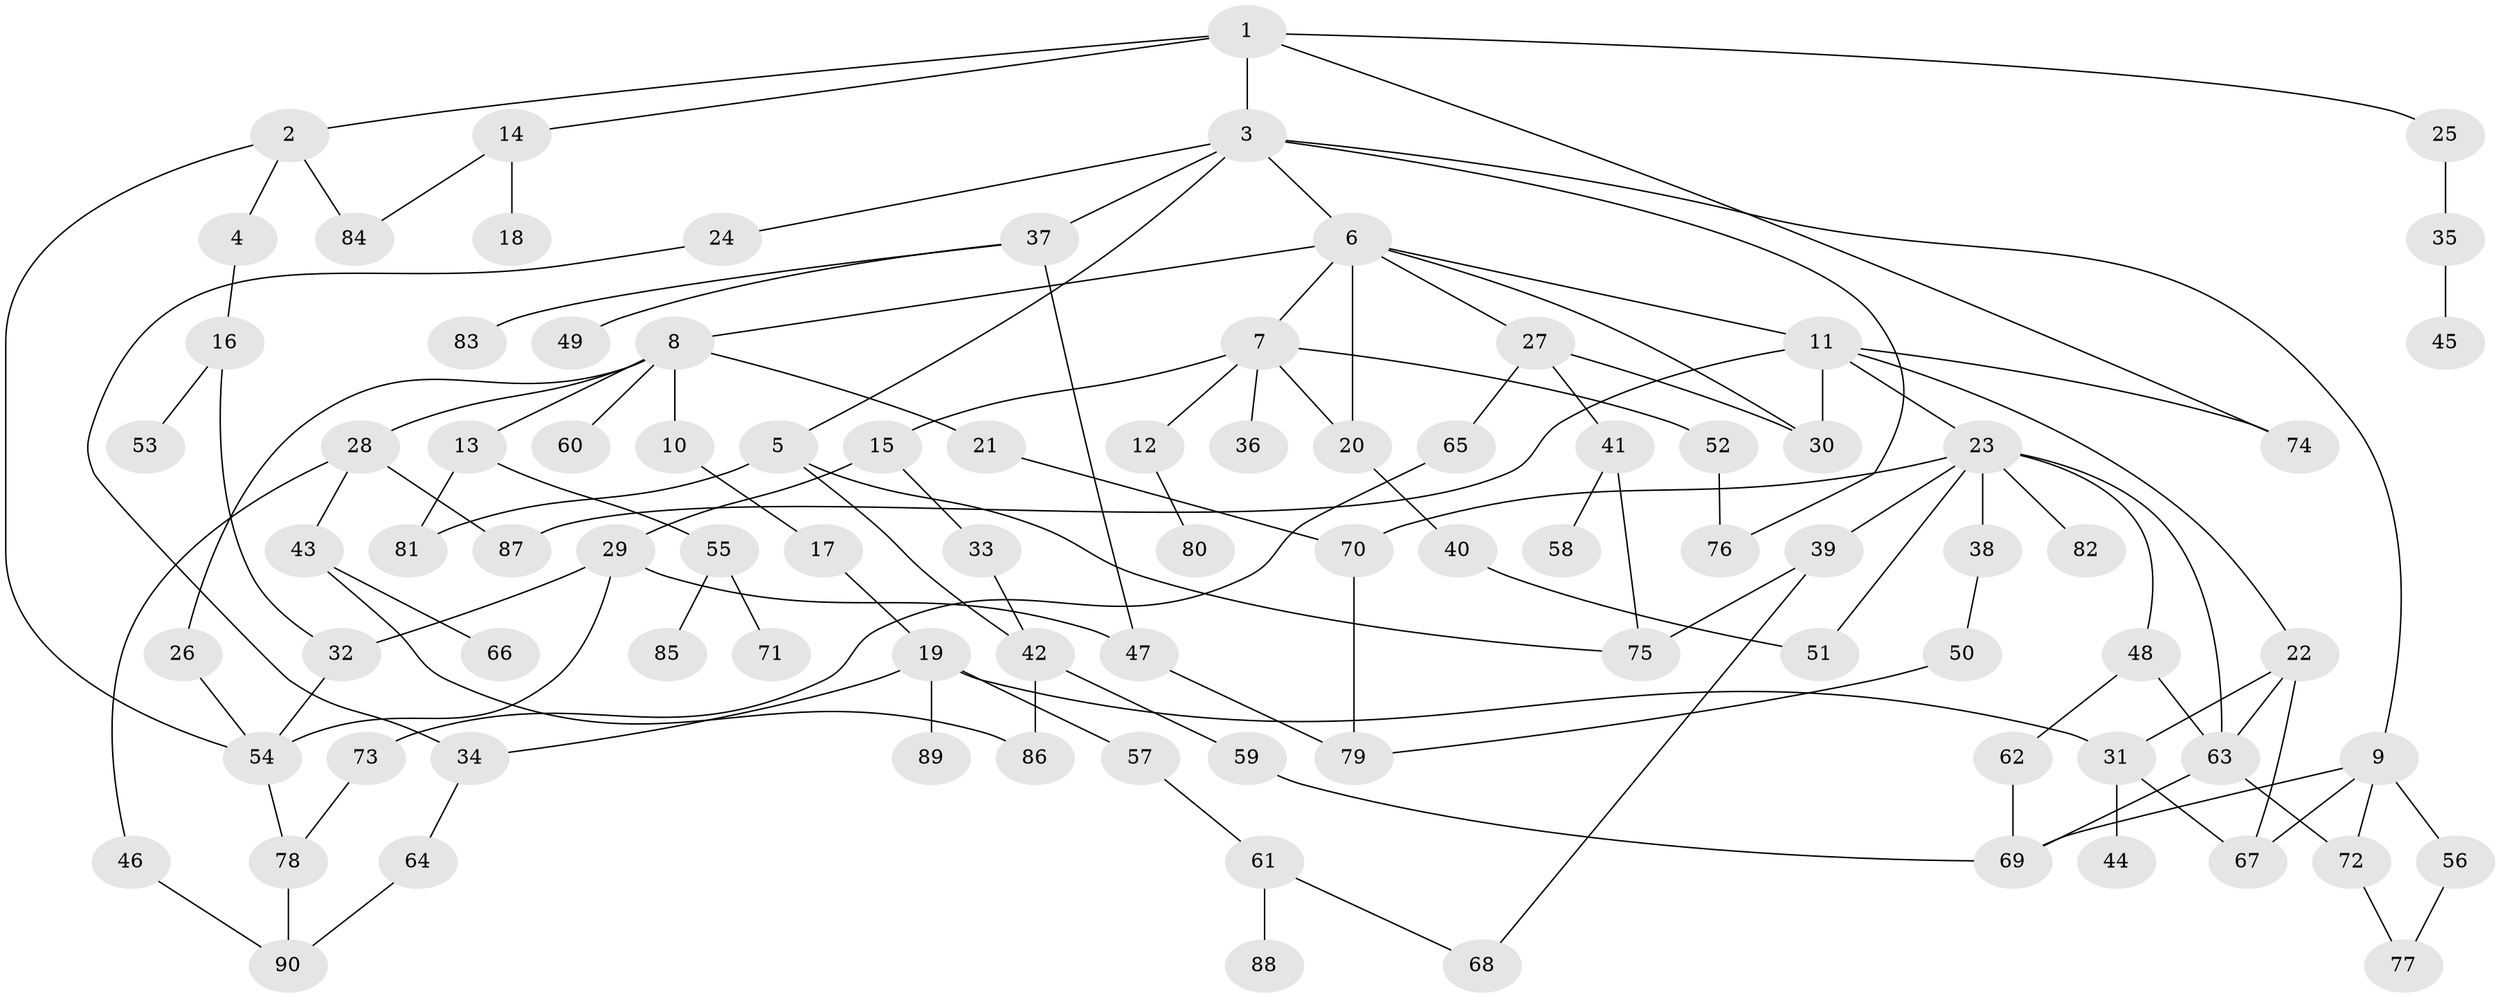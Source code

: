 // Generated by graph-tools (version 1.1) at 2025/01/03/09/25 03:01:11]
// undirected, 90 vertices, 125 edges
graph export_dot {
graph [start="1"]
  node [color=gray90,style=filled];
  1;
  2;
  3;
  4;
  5;
  6;
  7;
  8;
  9;
  10;
  11;
  12;
  13;
  14;
  15;
  16;
  17;
  18;
  19;
  20;
  21;
  22;
  23;
  24;
  25;
  26;
  27;
  28;
  29;
  30;
  31;
  32;
  33;
  34;
  35;
  36;
  37;
  38;
  39;
  40;
  41;
  42;
  43;
  44;
  45;
  46;
  47;
  48;
  49;
  50;
  51;
  52;
  53;
  54;
  55;
  56;
  57;
  58;
  59;
  60;
  61;
  62;
  63;
  64;
  65;
  66;
  67;
  68;
  69;
  70;
  71;
  72;
  73;
  74;
  75;
  76;
  77;
  78;
  79;
  80;
  81;
  82;
  83;
  84;
  85;
  86;
  87;
  88;
  89;
  90;
  1 -- 2;
  1 -- 3;
  1 -- 14;
  1 -- 25;
  1 -- 74;
  2 -- 4;
  2 -- 54;
  2 -- 84;
  3 -- 5;
  3 -- 6;
  3 -- 9;
  3 -- 24;
  3 -- 37;
  3 -- 76;
  4 -- 16;
  5 -- 42;
  5 -- 75;
  5 -- 81;
  6 -- 7;
  6 -- 8;
  6 -- 11;
  6 -- 27;
  6 -- 20;
  6 -- 30;
  7 -- 12;
  7 -- 15;
  7 -- 20;
  7 -- 36;
  7 -- 52;
  8 -- 10;
  8 -- 13;
  8 -- 21;
  8 -- 26;
  8 -- 28;
  8 -- 60;
  9 -- 56;
  9 -- 67;
  9 -- 69;
  9 -- 72;
  10 -- 17;
  11 -- 22;
  11 -- 23;
  11 -- 30;
  11 -- 87;
  11 -- 74;
  12 -- 80;
  13 -- 55;
  13 -- 81;
  14 -- 18;
  14 -- 84;
  15 -- 29;
  15 -- 33;
  16 -- 32;
  16 -- 53;
  17 -- 19;
  19 -- 31;
  19 -- 57;
  19 -- 89;
  19 -- 34;
  20 -- 40;
  21 -- 70;
  22 -- 67;
  22 -- 63;
  22 -- 31;
  23 -- 38;
  23 -- 39;
  23 -- 48;
  23 -- 63;
  23 -- 82;
  23 -- 51;
  23 -- 70;
  24 -- 34;
  25 -- 35;
  26 -- 54;
  27 -- 41;
  27 -- 65;
  27 -- 30;
  28 -- 43;
  28 -- 46;
  28 -- 87;
  29 -- 54;
  29 -- 47;
  29 -- 32;
  31 -- 44;
  31 -- 67;
  32 -- 54;
  33 -- 42;
  34 -- 64;
  35 -- 45;
  37 -- 47;
  37 -- 49;
  37 -- 83;
  38 -- 50;
  39 -- 68;
  39 -- 75;
  40 -- 51;
  41 -- 58;
  41 -- 75;
  42 -- 59;
  42 -- 86;
  43 -- 66;
  43 -- 86;
  46 -- 90;
  47 -- 79;
  48 -- 62;
  48 -- 63;
  50 -- 79;
  52 -- 76;
  54 -- 78;
  55 -- 71;
  55 -- 85;
  56 -- 77;
  57 -- 61;
  59 -- 69;
  61 -- 88;
  61 -- 68;
  62 -- 69;
  63 -- 72;
  63 -- 69;
  64 -- 90;
  65 -- 73;
  70 -- 79;
  72 -- 77;
  73 -- 78;
  78 -- 90;
}
